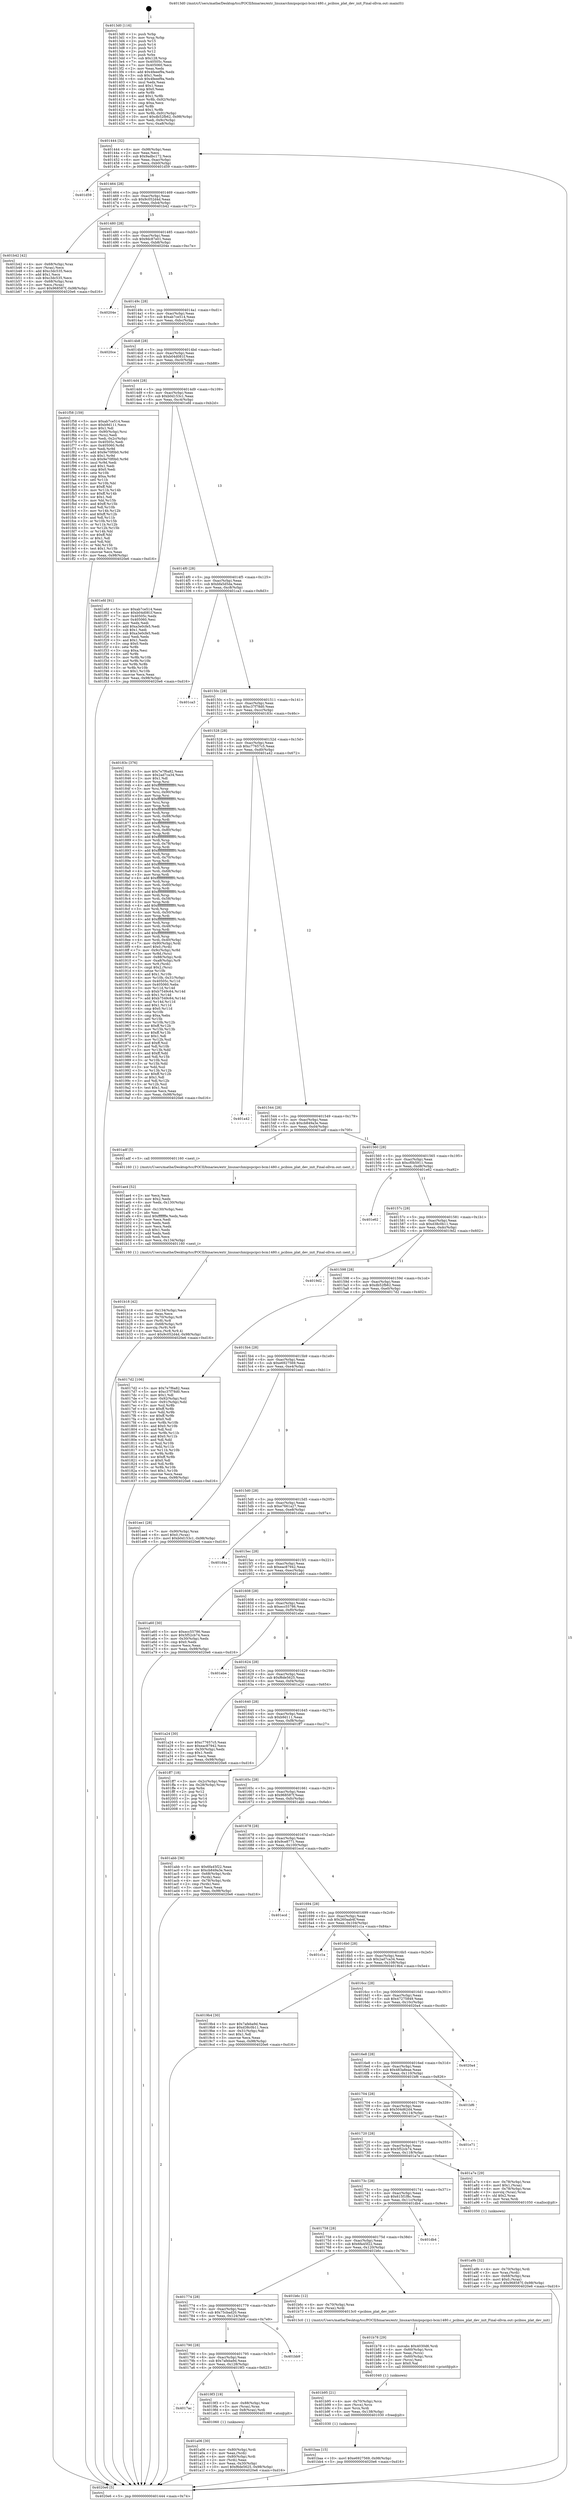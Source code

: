 digraph "0x4013d0" {
  label = "0x4013d0 (/mnt/c/Users/mathe/Desktop/tcc/POCII/binaries/extr_linuxarchmipspcipci-bcm1480.c_pcibios_plat_dev_init_Final-ollvm.out::main(0))"
  labelloc = "t"
  node[shape=record]

  Entry [label="",width=0.3,height=0.3,shape=circle,fillcolor=black,style=filled]
  "0x401444" [label="{
     0x401444 [32]\l
     | [instrs]\l
     &nbsp;&nbsp;0x401444 \<+6\>: mov -0x98(%rbp),%eax\l
     &nbsp;&nbsp;0x40144a \<+2\>: mov %eax,%ecx\l
     &nbsp;&nbsp;0x40144c \<+6\>: sub $0x9adbc172,%ecx\l
     &nbsp;&nbsp;0x401452 \<+6\>: mov %eax,-0xac(%rbp)\l
     &nbsp;&nbsp;0x401458 \<+6\>: mov %ecx,-0xb0(%rbp)\l
     &nbsp;&nbsp;0x40145e \<+6\>: je 0000000000401d59 \<main+0x989\>\l
  }"]
  "0x401d59" [label="{
     0x401d59\l
  }", style=dashed]
  "0x401464" [label="{
     0x401464 [28]\l
     | [instrs]\l
     &nbsp;&nbsp;0x401464 \<+5\>: jmp 0000000000401469 \<main+0x99\>\l
     &nbsp;&nbsp;0x401469 \<+6\>: mov -0xac(%rbp),%eax\l
     &nbsp;&nbsp;0x40146f \<+5\>: sub $0x9c052d4d,%eax\l
     &nbsp;&nbsp;0x401474 \<+6\>: mov %eax,-0xb4(%rbp)\l
     &nbsp;&nbsp;0x40147a \<+6\>: je 0000000000401b42 \<main+0x772\>\l
  }"]
  Exit [label="",width=0.3,height=0.3,shape=circle,fillcolor=black,style=filled,peripheries=2]
  "0x401b42" [label="{
     0x401b42 [42]\l
     | [instrs]\l
     &nbsp;&nbsp;0x401b42 \<+4\>: mov -0x68(%rbp),%rax\l
     &nbsp;&nbsp;0x401b46 \<+2\>: mov (%rax),%ecx\l
     &nbsp;&nbsp;0x401b48 \<+6\>: add $0xc3dc535,%ecx\l
     &nbsp;&nbsp;0x401b4e \<+3\>: add $0x1,%ecx\l
     &nbsp;&nbsp;0x401b51 \<+6\>: sub $0xc3dc535,%ecx\l
     &nbsp;&nbsp;0x401b57 \<+4\>: mov -0x68(%rbp),%rax\l
     &nbsp;&nbsp;0x401b5b \<+2\>: mov %ecx,(%rax)\l
     &nbsp;&nbsp;0x401b5d \<+10\>: movl $0x968587f,-0x98(%rbp)\l
     &nbsp;&nbsp;0x401b67 \<+5\>: jmp 00000000004020e6 \<main+0xd16\>\l
  }"]
  "0x401480" [label="{
     0x401480 [28]\l
     | [instrs]\l
     &nbsp;&nbsp;0x401480 \<+5\>: jmp 0000000000401485 \<main+0xb5\>\l
     &nbsp;&nbsp;0x401485 \<+6\>: mov -0xac(%rbp),%eax\l
     &nbsp;&nbsp;0x40148b \<+5\>: sub $0x9dc87e01,%eax\l
     &nbsp;&nbsp;0x401490 \<+6\>: mov %eax,-0xb8(%rbp)\l
     &nbsp;&nbsp;0x401496 \<+6\>: je 000000000040204e \<main+0xc7e\>\l
  }"]
  "0x401baa" [label="{
     0x401baa [15]\l
     | [instrs]\l
     &nbsp;&nbsp;0x401baa \<+10\>: movl $0xe6927569,-0x98(%rbp)\l
     &nbsp;&nbsp;0x401bb4 \<+5\>: jmp 00000000004020e6 \<main+0xd16\>\l
  }"]
  "0x40204e" [label="{
     0x40204e\l
  }", style=dashed]
  "0x40149c" [label="{
     0x40149c [28]\l
     | [instrs]\l
     &nbsp;&nbsp;0x40149c \<+5\>: jmp 00000000004014a1 \<main+0xd1\>\l
     &nbsp;&nbsp;0x4014a1 \<+6\>: mov -0xac(%rbp),%eax\l
     &nbsp;&nbsp;0x4014a7 \<+5\>: sub $0xab7ce514,%eax\l
     &nbsp;&nbsp;0x4014ac \<+6\>: mov %eax,-0xbc(%rbp)\l
     &nbsp;&nbsp;0x4014b2 \<+6\>: je 00000000004020ce \<main+0xcfe\>\l
  }"]
  "0x401b95" [label="{
     0x401b95 [21]\l
     | [instrs]\l
     &nbsp;&nbsp;0x401b95 \<+4\>: mov -0x70(%rbp),%rcx\l
     &nbsp;&nbsp;0x401b99 \<+3\>: mov (%rcx),%rcx\l
     &nbsp;&nbsp;0x401b9c \<+3\>: mov %rcx,%rdi\l
     &nbsp;&nbsp;0x401b9f \<+6\>: mov %eax,-0x138(%rbp)\l
     &nbsp;&nbsp;0x401ba5 \<+5\>: call 0000000000401030 \<free@plt\>\l
     | [calls]\l
     &nbsp;&nbsp;0x401030 \{1\} (unknown)\l
  }"]
  "0x4020ce" [label="{
     0x4020ce\l
  }", style=dashed]
  "0x4014b8" [label="{
     0x4014b8 [28]\l
     | [instrs]\l
     &nbsp;&nbsp;0x4014b8 \<+5\>: jmp 00000000004014bd \<main+0xed\>\l
     &nbsp;&nbsp;0x4014bd \<+6\>: mov -0xac(%rbp),%eax\l
     &nbsp;&nbsp;0x4014c3 \<+5\>: sub $0xb04d081f,%eax\l
     &nbsp;&nbsp;0x4014c8 \<+6\>: mov %eax,-0xc0(%rbp)\l
     &nbsp;&nbsp;0x4014ce \<+6\>: je 0000000000401f58 \<main+0xb88\>\l
  }"]
  "0x401b78" [label="{
     0x401b78 [29]\l
     | [instrs]\l
     &nbsp;&nbsp;0x401b78 \<+10\>: movabs $0x4030d6,%rdi\l
     &nbsp;&nbsp;0x401b82 \<+4\>: mov -0x60(%rbp),%rcx\l
     &nbsp;&nbsp;0x401b86 \<+2\>: mov %eax,(%rcx)\l
     &nbsp;&nbsp;0x401b88 \<+4\>: mov -0x60(%rbp),%rcx\l
     &nbsp;&nbsp;0x401b8c \<+2\>: mov (%rcx),%esi\l
     &nbsp;&nbsp;0x401b8e \<+2\>: mov $0x0,%al\l
     &nbsp;&nbsp;0x401b90 \<+5\>: call 0000000000401040 \<printf@plt\>\l
     | [calls]\l
     &nbsp;&nbsp;0x401040 \{1\} (unknown)\l
  }"]
  "0x401f58" [label="{
     0x401f58 [159]\l
     | [instrs]\l
     &nbsp;&nbsp;0x401f58 \<+5\>: mov $0xab7ce514,%eax\l
     &nbsp;&nbsp;0x401f5d \<+5\>: mov $0xb9d111,%ecx\l
     &nbsp;&nbsp;0x401f62 \<+2\>: mov $0x1,%dl\l
     &nbsp;&nbsp;0x401f64 \<+7\>: mov -0x90(%rbp),%rsi\l
     &nbsp;&nbsp;0x401f6b \<+2\>: mov (%rsi),%edi\l
     &nbsp;&nbsp;0x401f6d \<+3\>: mov %edi,-0x2c(%rbp)\l
     &nbsp;&nbsp;0x401f70 \<+7\>: mov 0x40505c,%edi\l
     &nbsp;&nbsp;0x401f77 \<+8\>: mov 0x405060,%r8d\l
     &nbsp;&nbsp;0x401f7f \<+3\>: mov %edi,%r9d\l
     &nbsp;&nbsp;0x401f82 \<+7\>: add $0x9e70f0b0,%r9d\l
     &nbsp;&nbsp;0x401f89 \<+4\>: sub $0x1,%r9d\l
     &nbsp;&nbsp;0x401f8d \<+7\>: sub $0x9e70f0b0,%r9d\l
     &nbsp;&nbsp;0x401f94 \<+4\>: imul %r9d,%edi\l
     &nbsp;&nbsp;0x401f98 \<+3\>: and $0x1,%edi\l
     &nbsp;&nbsp;0x401f9b \<+3\>: cmp $0x0,%edi\l
     &nbsp;&nbsp;0x401f9e \<+4\>: sete %r10b\l
     &nbsp;&nbsp;0x401fa2 \<+4\>: cmp $0xa,%r8d\l
     &nbsp;&nbsp;0x401fa6 \<+4\>: setl %r11b\l
     &nbsp;&nbsp;0x401faa \<+3\>: mov %r10b,%bl\l
     &nbsp;&nbsp;0x401fad \<+3\>: xor $0xff,%bl\l
     &nbsp;&nbsp;0x401fb0 \<+3\>: mov %r11b,%r14b\l
     &nbsp;&nbsp;0x401fb3 \<+4\>: xor $0xff,%r14b\l
     &nbsp;&nbsp;0x401fb7 \<+3\>: xor $0x1,%dl\l
     &nbsp;&nbsp;0x401fba \<+3\>: mov %bl,%r15b\l
     &nbsp;&nbsp;0x401fbd \<+4\>: and $0xff,%r15b\l
     &nbsp;&nbsp;0x401fc1 \<+3\>: and %dl,%r10b\l
     &nbsp;&nbsp;0x401fc4 \<+3\>: mov %r14b,%r12b\l
     &nbsp;&nbsp;0x401fc7 \<+4\>: and $0xff,%r12b\l
     &nbsp;&nbsp;0x401fcb \<+3\>: and %dl,%r11b\l
     &nbsp;&nbsp;0x401fce \<+3\>: or %r10b,%r15b\l
     &nbsp;&nbsp;0x401fd1 \<+3\>: or %r11b,%r12b\l
     &nbsp;&nbsp;0x401fd4 \<+3\>: xor %r12b,%r15b\l
     &nbsp;&nbsp;0x401fd7 \<+3\>: or %r14b,%bl\l
     &nbsp;&nbsp;0x401fda \<+3\>: xor $0xff,%bl\l
     &nbsp;&nbsp;0x401fdd \<+3\>: or $0x1,%dl\l
     &nbsp;&nbsp;0x401fe0 \<+2\>: and %dl,%bl\l
     &nbsp;&nbsp;0x401fe2 \<+3\>: or %bl,%r15b\l
     &nbsp;&nbsp;0x401fe5 \<+4\>: test $0x1,%r15b\l
     &nbsp;&nbsp;0x401fe9 \<+3\>: cmovne %ecx,%eax\l
     &nbsp;&nbsp;0x401fec \<+6\>: mov %eax,-0x98(%rbp)\l
     &nbsp;&nbsp;0x401ff2 \<+5\>: jmp 00000000004020e6 \<main+0xd16\>\l
  }"]
  "0x4014d4" [label="{
     0x4014d4 [28]\l
     | [instrs]\l
     &nbsp;&nbsp;0x4014d4 \<+5\>: jmp 00000000004014d9 \<main+0x109\>\l
     &nbsp;&nbsp;0x4014d9 \<+6\>: mov -0xac(%rbp),%eax\l
     &nbsp;&nbsp;0x4014df \<+5\>: sub $0xb0d153c1,%eax\l
     &nbsp;&nbsp;0x4014e4 \<+6\>: mov %eax,-0xc4(%rbp)\l
     &nbsp;&nbsp;0x4014ea \<+6\>: je 0000000000401efd \<main+0xb2d\>\l
  }"]
  "0x401b18" [label="{
     0x401b18 [42]\l
     | [instrs]\l
     &nbsp;&nbsp;0x401b18 \<+6\>: mov -0x134(%rbp),%ecx\l
     &nbsp;&nbsp;0x401b1e \<+3\>: imul %eax,%ecx\l
     &nbsp;&nbsp;0x401b21 \<+4\>: mov -0x70(%rbp),%r8\l
     &nbsp;&nbsp;0x401b25 \<+3\>: mov (%r8),%r8\l
     &nbsp;&nbsp;0x401b28 \<+4\>: mov -0x68(%rbp),%r9\l
     &nbsp;&nbsp;0x401b2c \<+3\>: movslq (%r9),%r9\l
     &nbsp;&nbsp;0x401b2f \<+4\>: mov %ecx,(%r8,%r9,4)\l
     &nbsp;&nbsp;0x401b33 \<+10\>: movl $0x9c052d4d,-0x98(%rbp)\l
     &nbsp;&nbsp;0x401b3d \<+5\>: jmp 00000000004020e6 \<main+0xd16\>\l
  }"]
  "0x401efd" [label="{
     0x401efd [91]\l
     | [instrs]\l
     &nbsp;&nbsp;0x401efd \<+5\>: mov $0xab7ce514,%eax\l
     &nbsp;&nbsp;0x401f02 \<+5\>: mov $0xb04d081f,%ecx\l
     &nbsp;&nbsp;0x401f07 \<+7\>: mov 0x40505c,%edx\l
     &nbsp;&nbsp;0x401f0e \<+7\>: mov 0x405060,%esi\l
     &nbsp;&nbsp;0x401f15 \<+2\>: mov %edx,%edi\l
     &nbsp;&nbsp;0x401f17 \<+6\>: add $0xa3e0cfe5,%edi\l
     &nbsp;&nbsp;0x401f1d \<+3\>: sub $0x1,%edi\l
     &nbsp;&nbsp;0x401f20 \<+6\>: sub $0xa3e0cfe5,%edi\l
     &nbsp;&nbsp;0x401f26 \<+3\>: imul %edi,%edx\l
     &nbsp;&nbsp;0x401f29 \<+3\>: and $0x1,%edx\l
     &nbsp;&nbsp;0x401f2c \<+3\>: cmp $0x0,%edx\l
     &nbsp;&nbsp;0x401f2f \<+4\>: sete %r8b\l
     &nbsp;&nbsp;0x401f33 \<+3\>: cmp $0xa,%esi\l
     &nbsp;&nbsp;0x401f36 \<+4\>: setl %r9b\l
     &nbsp;&nbsp;0x401f3a \<+3\>: mov %r8b,%r10b\l
     &nbsp;&nbsp;0x401f3d \<+3\>: and %r9b,%r10b\l
     &nbsp;&nbsp;0x401f40 \<+3\>: xor %r9b,%r8b\l
     &nbsp;&nbsp;0x401f43 \<+3\>: or %r8b,%r10b\l
     &nbsp;&nbsp;0x401f46 \<+4\>: test $0x1,%r10b\l
     &nbsp;&nbsp;0x401f4a \<+3\>: cmovne %ecx,%eax\l
     &nbsp;&nbsp;0x401f4d \<+6\>: mov %eax,-0x98(%rbp)\l
     &nbsp;&nbsp;0x401f53 \<+5\>: jmp 00000000004020e6 \<main+0xd16\>\l
  }"]
  "0x4014f0" [label="{
     0x4014f0 [28]\l
     | [instrs]\l
     &nbsp;&nbsp;0x4014f0 \<+5\>: jmp 00000000004014f5 \<main+0x125\>\l
     &nbsp;&nbsp;0x4014f5 \<+6\>: mov -0xac(%rbp),%eax\l
     &nbsp;&nbsp;0x4014fb \<+5\>: sub $0xbfa5d5da,%eax\l
     &nbsp;&nbsp;0x401500 \<+6\>: mov %eax,-0xc8(%rbp)\l
     &nbsp;&nbsp;0x401506 \<+6\>: je 0000000000401ca3 \<main+0x8d3\>\l
  }"]
  "0x401ae4" [label="{
     0x401ae4 [52]\l
     | [instrs]\l
     &nbsp;&nbsp;0x401ae4 \<+2\>: xor %ecx,%ecx\l
     &nbsp;&nbsp;0x401ae6 \<+5\>: mov $0x2,%edx\l
     &nbsp;&nbsp;0x401aeb \<+6\>: mov %edx,-0x130(%rbp)\l
     &nbsp;&nbsp;0x401af1 \<+1\>: cltd\l
     &nbsp;&nbsp;0x401af2 \<+6\>: mov -0x130(%rbp),%esi\l
     &nbsp;&nbsp;0x401af8 \<+2\>: idiv %esi\l
     &nbsp;&nbsp;0x401afa \<+6\>: imul $0xfffffffe,%edx,%edx\l
     &nbsp;&nbsp;0x401b00 \<+2\>: mov %ecx,%edi\l
     &nbsp;&nbsp;0x401b02 \<+2\>: sub %edx,%edi\l
     &nbsp;&nbsp;0x401b04 \<+2\>: mov %ecx,%edx\l
     &nbsp;&nbsp;0x401b06 \<+3\>: sub $0x1,%edx\l
     &nbsp;&nbsp;0x401b09 \<+2\>: add %edx,%edi\l
     &nbsp;&nbsp;0x401b0b \<+2\>: sub %edi,%ecx\l
     &nbsp;&nbsp;0x401b0d \<+6\>: mov %ecx,-0x134(%rbp)\l
     &nbsp;&nbsp;0x401b13 \<+5\>: call 0000000000401160 \<next_i\>\l
     | [calls]\l
     &nbsp;&nbsp;0x401160 \{1\} (/mnt/c/Users/mathe/Desktop/tcc/POCII/binaries/extr_linuxarchmipspcipci-bcm1480.c_pcibios_plat_dev_init_Final-ollvm.out::next_i)\l
  }"]
  "0x401ca3" [label="{
     0x401ca3\l
  }", style=dashed]
  "0x40150c" [label="{
     0x40150c [28]\l
     | [instrs]\l
     &nbsp;&nbsp;0x40150c \<+5\>: jmp 0000000000401511 \<main+0x141\>\l
     &nbsp;&nbsp;0x401511 \<+6\>: mov -0xac(%rbp),%eax\l
     &nbsp;&nbsp;0x401517 \<+5\>: sub $0xc37f78d0,%eax\l
     &nbsp;&nbsp;0x40151c \<+6\>: mov %eax,-0xcc(%rbp)\l
     &nbsp;&nbsp;0x401522 \<+6\>: je 000000000040183c \<main+0x46c\>\l
  }"]
  "0x401a9b" [label="{
     0x401a9b [32]\l
     | [instrs]\l
     &nbsp;&nbsp;0x401a9b \<+4\>: mov -0x70(%rbp),%rdi\l
     &nbsp;&nbsp;0x401a9f \<+3\>: mov %rax,(%rdi)\l
     &nbsp;&nbsp;0x401aa2 \<+4\>: mov -0x68(%rbp),%rax\l
     &nbsp;&nbsp;0x401aa6 \<+6\>: movl $0x0,(%rax)\l
     &nbsp;&nbsp;0x401aac \<+10\>: movl $0x968587f,-0x98(%rbp)\l
     &nbsp;&nbsp;0x401ab6 \<+5\>: jmp 00000000004020e6 \<main+0xd16\>\l
  }"]
  "0x40183c" [label="{
     0x40183c [376]\l
     | [instrs]\l
     &nbsp;&nbsp;0x40183c \<+5\>: mov $0x7e7f6a82,%eax\l
     &nbsp;&nbsp;0x401841 \<+5\>: mov $0x2ad7ca34,%ecx\l
     &nbsp;&nbsp;0x401846 \<+2\>: mov $0x1,%dl\l
     &nbsp;&nbsp;0x401848 \<+3\>: mov %rsp,%rsi\l
     &nbsp;&nbsp;0x40184b \<+4\>: add $0xfffffffffffffff0,%rsi\l
     &nbsp;&nbsp;0x40184f \<+3\>: mov %rsi,%rsp\l
     &nbsp;&nbsp;0x401852 \<+7\>: mov %rsi,-0x90(%rbp)\l
     &nbsp;&nbsp;0x401859 \<+3\>: mov %rsp,%rsi\l
     &nbsp;&nbsp;0x40185c \<+4\>: add $0xfffffffffffffff0,%rsi\l
     &nbsp;&nbsp;0x401860 \<+3\>: mov %rsi,%rsp\l
     &nbsp;&nbsp;0x401863 \<+3\>: mov %rsp,%rdi\l
     &nbsp;&nbsp;0x401866 \<+4\>: add $0xfffffffffffffff0,%rdi\l
     &nbsp;&nbsp;0x40186a \<+3\>: mov %rdi,%rsp\l
     &nbsp;&nbsp;0x40186d \<+7\>: mov %rdi,-0x88(%rbp)\l
     &nbsp;&nbsp;0x401874 \<+3\>: mov %rsp,%rdi\l
     &nbsp;&nbsp;0x401877 \<+4\>: add $0xfffffffffffffff0,%rdi\l
     &nbsp;&nbsp;0x40187b \<+3\>: mov %rdi,%rsp\l
     &nbsp;&nbsp;0x40187e \<+4\>: mov %rdi,-0x80(%rbp)\l
     &nbsp;&nbsp;0x401882 \<+3\>: mov %rsp,%rdi\l
     &nbsp;&nbsp;0x401885 \<+4\>: add $0xfffffffffffffff0,%rdi\l
     &nbsp;&nbsp;0x401889 \<+3\>: mov %rdi,%rsp\l
     &nbsp;&nbsp;0x40188c \<+4\>: mov %rdi,-0x78(%rbp)\l
     &nbsp;&nbsp;0x401890 \<+3\>: mov %rsp,%rdi\l
     &nbsp;&nbsp;0x401893 \<+4\>: add $0xfffffffffffffff0,%rdi\l
     &nbsp;&nbsp;0x401897 \<+3\>: mov %rdi,%rsp\l
     &nbsp;&nbsp;0x40189a \<+4\>: mov %rdi,-0x70(%rbp)\l
     &nbsp;&nbsp;0x40189e \<+3\>: mov %rsp,%rdi\l
     &nbsp;&nbsp;0x4018a1 \<+4\>: add $0xfffffffffffffff0,%rdi\l
     &nbsp;&nbsp;0x4018a5 \<+3\>: mov %rdi,%rsp\l
     &nbsp;&nbsp;0x4018a8 \<+4\>: mov %rdi,-0x68(%rbp)\l
     &nbsp;&nbsp;0x4018ac \<+3\>: mov %rsp,%rdi\l
     &nbsp;&nbsp;0x4018af \<+4\>: add $0xfffffffffffffff0,%rdi\l
     &nbsp;&nbsp;0x4018b3 \<+3\>: mov %rdi,%rsp\l
     &nbsp;&nbsp;0x4018b6 \<+4\>: mov %rdi,-0x60(%rbp)\l
     &nbsp;&nbsp;0x4018ba \<+3\>: mov %rsp,%rdi\l
     &nbsp;&nbsp;0x4018bd \<+4\>: add $0xfffffffffffffff0,%rdi\l
     &nbsp;&nbsp;0x4018c1 \<+3\>: mov %rdi,%rsp\l
     &nbsp;&nbsp;0x4018c4 \<+4\>: mov %rdi,-0x58(%rbp)\l
     &nbsp;&nbsp;0x4018c8 \<+3\>: mov %rsp,%rdi\l
     &nbsp;&nbsp;0x4018cb \<+4\>: add $0xfffffffffffffff0,%rdi\l
     &nbsp;&nbsp;0x4018cf \<+3\>: mov %rdi,%rsp\l
     &nbsp;&nbsp;0x4018d2 \<+4\>: mov %rdi,-0x50(%rbp)\l
     &nbsp;&nbsp;0x4018d6 \<+3\>: mov %rsp,%rdi\l
     &nbsp;&nbsp;0x4018d9 \<+4\>: add $0xfffffffffffffff0,%rdi\l
     &nbsp;&nbsp;0x4018dd \<+3\>: mov %rdi,%rsp\l
     &nbsp;&nbsp;0x4018e0 \<+4\>: mov %rdi,-0x48(%rbp)\l
     &nbsp;&nbsp;0x4018e4 \<+3\>: mov %rsp,%rdi\l
     &nbsp;&nbsp;0x4018e7 \<+4\>: add $0xfffffffffffffff0,%rdi\l
     &nbsp;&nbsp;0x4018eb \<+3\>: mov %rdi,%rsp\l
     &nbsp;&nbsp;0x4018ee \<+4\>: mov %rdi,-0x40(%rbp)\l
     &nbsp;&nbsp;0x4018f2 \<+7\>: mov -0x90(%rbp),%rdi\l
     &nbsp;&nbsp;0x4018f9 \<+6\>: movl $0x0,(%rdi)\l
     &nbsp;&nbsp;0x4018ff \<+7\>: mov -0x9c(%rbp),%r8d\l
     &nbsp;&nbsp;0x401906 \<+3\>: mov %r8d,(%rsi)\l
     &nbsp;&nbsp;0x401909 \<+7\>: mov -0x88(%rbp),%rdi\l
     &nbsp;&nbsp;0x401910 \<+7\>: mov -0xa8(%rbp),%r9\l
     &nbsp;&nbsp;0x401917 \<+3\>: mov %r9,(%rdi)\l
     &nbsp;&nbsp;0x40191a \<+3\>: cmpl $0x2,(%rsi)\l
     &nbsp;&nbsp;0x40191d \<+4\>: setne %r10b\l
     &nbsp;&nbsp;0x401921 \<+4\>: and $0x1,%r10b\l
     &nbsp;&nbsp;0x401925 \<+4\>: mov %r10b,-0x31(%rbp)\l
     &nbsp;&nbsp;0x401929 \<+8\>: mov 0x40505c,%r11d\l
     &nbsp;&nbsp;0x401931 \<+7\>: mov 0x405060,%ebx\l
     &nbsp;&nbsp;0x401938 \<+3\>: mov %r11d,%r14d\l
     &nbsp;&nbsp;0x40193b \<+7\>: sub $0xb7549c64,%r14d\l
     &nbsp;&nbsp;0x401942 \<+4\>: sub $0x1,%r14d\l
     &nbsp;&nbsp;0x401946 \<+7\>: add $0xb7549c64,%r14d\l
     &nbsp;&nbsp;0x40194d \<+4\>: imul %r14d,%r11d\l
     &nbsp;&nbsp;0x401951 \<+4\>: and $0x1,%r11d\l
     &nbsp;&nbsp;0x401955 \<+4\>: cmp $0x0,%r11d\l
     &nbsp;&nbsp;0x401959 \<+4\>: sete %r10b\l
     &nbsp;&nbsp;0x40195d \<+3\>: cmp $0xa,%ebx\l
     &nbsp;&nbsp;0x401960 \<+4\>: setl %r15b\l
     &nbsp;&nbsp;0x401964 \<+3\>: mov %r10b,%r12b\l
     &nbsp;&nbsp;0x401967 \<+4\>: xor $0xff,%r12b\l
     &nbsp;&nbsp;0x40196b \<+3\>: mov %r15b,%r13b\l
     &nbsp;&nbsp;0x40196e \<+4\>: xor $0xff,%r13b\l
     &nbsp;&nbsp;0x401972 \<+3\>: xor $0x1,%dl\l
     &nbsp;&nbsp;0x401975 \<+3\>: mov %r12b,%sil\l
     &nbsp;&nbsp;0x401978 \<+4\>: and $0xff,%sil\l
     &nbsp;&nbsp;0x40197c \<+3\>: and %dl,%r10b\l
     &nbsp;&nbsp;0x40197f \<+3\>: mov %r13b,%dil\l
     &nbsp;&nbsp;0x401982 \<+4\>: and $0xff,%dil\l
     &nbsp;&nbsp;0x401986 \<+3\>: and %dl,%r15b\l
     &nbsp;&nbsp;0x401989 \<+3\>: or %r10b,%sil\l
     &nbsp;&nbsp;0x40198c \<+3\>: or %r15b,%dil\l
     &nbsp;&nbsp;0x40198f \<+3\>: xor %dil,%sil\l
     &nbsp;&nbsp;0x401992 \<+3\>: or %r13b,%r12b\l
     &nbsp;&nbsp;0x401995 \<+4\>: xor $0xff,%r12b\l
     &nbsp;&nbsp;0x401999 \<+3\>: or $0x1,%dl\l
     &nbsp;&nbsp;0x40199c \<+3\>: and %dl,%r12b\l
     &nbsp;&nbsp;0x40199f \<+3\>: or %r12b,%sil\l
     &nbsp;&nbsp;0x4019a2 \<+4\>: test $0x1,%sil\l
     &nbsp;&nbsp;0x4019a6 \<+3\>: cmovne %ecx,%eax\l
     &nbsp;&nbsp;0x4019a9 \<+6\>: mov %eax,-0x98(%rbp)\l
     &nbsp;&nbsp;0x4019af \<+5\>: jmp 00000000004020e6 \<main+0xd16\>\l
  }"]
  "0x401528" [label="{
     0x401528 [28]\l
     | [instrs]\l
     &nbsp;&nbsp;0x401528 \<+5\>: jmp 000000000040152d \<main+0x15d\>\l
     &nbsp;&nbsp;0x40152d \<+6\>: mov -0xac(%rbp),%eax\l
     &nbsp;&nbsp;0x401533 \<+5\>: sub $0xc77657c5,%eax\l
     &nbsp;&nbsp;0x401538 \<+6\>: mov %eax,-0xd0(%rbp)\l
     &nbsp;&nbsp;0x40153e \<+6\>: je 0000000000401a42 \<main+0x672\>\l
  }"]
  "0x401a06" [label="{
     0x401a06 [30]\l
     | [instrs]\l
     &nbsp;&nbsp;0x401a06 \<+4\>: mov -0x80(%rbp),%rdi\l
     &nbsp;&nbsp;0x401a0a \<+2\>: mov %eax,(%rdi)\l
     &nbsp;&nbsp;0x401a0c \<+4\>: mov -0x80(%rbp),%rdi\l
     &nbsp;&nbsp;0x401a10 \<+2\>: mov (%rdi),%eax\l
     &nbsp;&nbsp;0x401a12 \<+3\>: mov %eax,-0x30(%rbp)\l
     &nbsp;&nbsp;0x401a15 \<+10\>: movl $0xf6de5625,-0x98(%rbp)\l
     &nbsp;&nbsp;0x401a1f \<+5\>: jmp 00000000004020e6 \<main+0xd16\>\l
  }"]
  "0x401a42" [label="{
     0x401a42\l
  }", style=dashed]
  "0x401544" [label="{
     0x401544 [28]\l
     | [instrs]\l
     &nbsp;&nbsp;0x401544 \<+5\>: jmp 0000000000401549 \<main+0x179\>\l
     &nbsp;&nbsp;0x401549 \<+6\>: mov -0xac(%rbp),%eax\l
     &nbsp;&nbsp;0x40154f \<+5\>: sub $0xcb849a3e,%eax\l
     &nbsp;&nbsp;0x401554 \<+6\>: mov %eax,-0xd4(%rbp)\l
     &nbsp;&nbsp;0x40155a \<+6\>: je 0000000000401adf \<main+0x70f\>\l
  }"]
  "0x4017ac" [label="{
     0x4017ac\l
  }", style=dashed]
  "0x401adf" [label="{
     0x401adf [5]\l
     | [instrs]\l
     &nbsp;&nbsp;0x401adf \<+5\>: call 0000000000401160 \<next_i\>\l
     | [calls]\l
     &nbsp;&nbsp;0x401160 \{1\} (/mnt/c/Users/mathe/Desktop/tcc/POCII/binaries/extr_linuxarchmipspcipci-bcm1480.c_pcibios_plat_dev_init_Final-ollvm.out::next_i)\l
  }"]
  "0x401560" [label="{
     0x401560 [28]\l
     | [instrs]\l
     &nbsp;&nbsp;0x401560 \<+5\>: jmp 0000000000401565 \<main+0x195\>\l
     &nbsp;&nbsp;0x401565 \<+6\>: mov -0xac(%rbp),%eax\l
     &nbsp;&nbsp;0x40156b \<+5\>: sub $0xcf0b5911,%eax\l
     &nbsp;&nbsp;0x401570 \<+6\>: mov %eax,-0xd8(%rbp)\l
     &nbsp;&nbsp;0x401576 \<+6\>: je 0000000000401e62 \<main+0xa92\>\l
  }"]
  "0x4019f3" [label="{
     0x4019f3 [19]\l
     | [instrs]\l
     &nbsp;&nbsp;0x4019f3 \<+7\>: mov -0x88(%rbp),%rax\l
     &nbsp;&nbsp;0x4019fa \<+3\>: mov (%rax),%rax\l
     &nbsp;&nbsp;0x4019fd \<+4\>: mov 0x8(%rax),%rdi\l
     &nbsp;&nbsp;0x401a01 \<+5\>: call 0000000000401060 \<atoi@plt\>\l
     | [calls]\l
     &nbsp;&nbsp;0x401060 \{1\} (unknown)\l
  }"]
  "0x401e62" [label="{
     0x401e62\l
  }", style=dashed]
  "0x40157c" [label="{
     0x40157c [28]\l
     | [instrs]\l
     &nbsp;&nbsp;0x40157c \<+5\>: jmp 0000000000401581 \<main+0x1b1\>\l
     &nbsp;&nbsp;0x401581 \<+6\>: mov -0xac(%rbp),%eax\l
     &nbsp;&nbsp;0x401587 \<+5\>: sub $0xd38c0b11,%eax\l
     &nbsp;&nbsp;0x40158c \<+6\>: mov %eax,-0xdc(%rbp)\l
     &nbsp;&nbsp;0x401592 \<+6\>: je 00000000004019d2 \<main+0x602\>\l
  }"]
  "0x401790" [label="{
     0x401790 [28]\l
     | [instrs]\l
     &nbsp;&nbsp;0x401790 \<+5\>: jmp 0000000000401795 \<main+0x3c5\>\l
     &nbsp;&nbsp;0x401795 \<+6\>: mov -0xac(%rbp),%eax\l
     &nbsp;&nbsp;0x40179b \<+5\>: sub $0x7afeba9d,%eax\l
     &nbsp;&nbsp;0x4017a0 \<+6\>: mov %eax,-0x128(%rbp)\l
     &nbsp;&nbsp;0x4017a6 \<+6\>: je 00000000004019f3 \<main+0x623\>\l
  }"]
  "0x4019d2" [label="{
     0x4019d2\l
  }", style=dashed]
  "0x401598" [label="{
     0x401598 [28]\l
     | [instrs]\l
     &nbsp;&nbsp;0x401598 \<+5\>: jmp 000000000040159d \<main+0x1cd\>\l
     &nbsp;&nbsp;0x40159d \<+6\>: mov -0xac(%rbp),%eax\l
     &nbsp;&nbsp;0x4015a3 \<+5\>: sub $0xdb52fb62,%eax\l
     &nbsp;&nbsp;0x4015a8 \<+6\>: mov %eax,-0xe0(%rbp)\l
     &nbsp;&nbsp;0x4015ae \<+6\>: je 00000000004017d2 \<main+0x402\>\l
  }"]
  "0x401bb9" [label="{
     0x401bb9\l
  }", style=dashed]
  "0x4017d2" [label="{
     0x4017d2 [106]\l
     | [instrs]\l
     &nbsp;&nbsp;0x4017d2 \<+5\>: mov $0x7e7f6a82,%eax\l
     &nbsp;&nbsp;0x4017d7 \<+5\>: mov $0xc37f78d0,%ecx\l
     &nbsp;&nbsp;0x4017dc \<+2\>: mov $0x1,%dl\l
     &nbsp;&nbsp;0x4017de \<+7\>: mov -0x92(%rbp),%sil\l
     &nbsp;&nbsp;0x4017e5 \<+7\>: mov -0x91(%rbp),%dil\l
     &nbsp;&nbsp;0x4017ec \<+3\>: mov %sil,%r8b\l
     &nbsp;&nbsp;0x4017ef \<+4\>: xor $0xff,%r8b\l
     &nbsp;&nbsp;0x4017f3 \<+3\>: mov %dil,%r9b\l
     &nbsp;&nbsp;0x4017f6 \<+4\>: xor $0xff,%r9b\l
     &nbsp;&nbsp;0x4017fa \<+3\>: xor $0x0,%dl\l
     &nbsp;&nbsp;0x4017fd \<+3\>: mov %r8b,%r10b\l
     &nbsp;&nbsp;0x401800 \<+4\>: and $0x0,%r10b\l
     &nbsp;&nbsp;0x401804 \<+3\>: and %dl,%sil\l
     &nbsp;&nbsp;0x401807 \<+3\>: mov %r9b,%r11b\l
     &nbsp;&nbsp;0x40180a \<+4\>: and $0x0,%r11b\l
     &nbsp;&nbsp;0x40180e \<+3\>: and %dl,%dil\l
     &nbsp;&nbsp;0x401811 \<+3\>: or %sil,%r10b\l
     &nbsp;&nbsp;0x401814 \<+3\>: or %dil,%r11b\l
     &nbsp;&nbsp;0x401817 \<+3\>: xor %r11b,%r10b\l
     &nbsp;&nbsp;0x40181a \<+3\>: or %r9b,%r8b\l
     &nbsp;&nbsp;0x40181d \<+4\>: xor $0xff,%r8b\l
     &nbsp;&nbsp;0x401821 \<+3\>: or $0x0,%dl\l
     &nbsp;&nbsp;0x401824 \<+3\>: and %dl,%r8b\l
     &nbsp;&nbsp;0x401827 \<+3\>: or %r8b,%r10b\l
     &nbsp;&nbsp;0x40182a \<+4\>: test $0x1,%r10b\l
     &nbsp;&nbsp;0x40182e \<+3\>: cmovne %ecx,%eax\l
     &nbsp;&nbsp;0x401831 \<+6\>: mov %eax,-0x98(%rbp)\l
     &nbsp;&nbsp;0x401837 \<+5\>: jmp 00000000004020e6 \<main+0xd16\>\l
  }"]
  "0x4015b4" [label="{
     0x4015b4 [28]\l
     | [instrs]\l
     &nbsp;&nbsp;0x4015b4 \<+5\>: jmp 00000000004015b9 \<main+0x1e9\>\l
     &nbsp;&nbsp;0x4015b9 \<+6\>: mov -0xac(%rbp),%eax\l
     &nbsp;&nbsp;0x4015bf \<+5\>: sub $0xe6927569,%eax\l
     &nbsp;&nbsp;0x4015c4 \<+6\>: mov %eax,-0xe4(%rbp)\l
     &nbsp;&nbsp;0x4015ca \<+6\>: je 0000000000401ee1 \<main+0xb11\>\l
  }"]
  "0x4020e6" [label="{
     0x4020e6 [5]\l
     | [instrs]\l
     &nbsp;&nbsp;0x4020e6 \<+5\>: jmp 0000000000401444 \<main+0x74\>\l
  }"]
  "0x4013d0" [label="{
     0x4013d0 [116]\l
     | [instrs]\l
     &nbsp;&nbsp;0x4013d0 \<+1\>: push %rbp\l
     &nbsp;&nbsp;0x4013d1 \<+3\>: mov %rsp,%rbp\l
     &nbsp;&nbsp;0x4013d4 \<+2\>: push %r15\l
     &nbsp;&nbsp;0x4013d6 \<+2\>: push %r14\l
     &nbsp;&nbsp;0x4013d8 \<+2\>: push %r13\l
     &nbsp;&nbsp;0x4013da \<+2\>: push %r12\l
     &nbsp;&nbsp;0x4013dc \<+1\>: push %rbx\l
     &nbsp;&nbsp;0x4013dd \<+7\>: sub $0x128,%rsp\l
     &nbsp;&nbsp;0x4013e4 \<+7\>: mov 0x40505c,%eax\l
     &nbsp;&nbsp;0x4013eb \<+7\>: mov 0x405060,%ecx\l
     &nbsp;&nbsp;0x4013f2 \<+2\>: mov %eax,%edx\l
     &nbsp;&nbsp;0x4013f4 \<+6\>: add $0x4feeef9a,%edx\l
     &nbsp;&nbsp;0x4013fa \<+3\>: sub $0x1,%edx\l
     &nbsp;&nbsp;0x4013fd \<+6\>: sub $0x4feeef9a,%edx\l
     &nbsp;&nbsp;0x401403 \<+3\>: imul %edx,%eax\l
     &nbsp;&nbsp;0x401406 \<+3\>: and $0x1,%eax\l
     &nbsp;&nbsp;0x401409 \<+3\>: cmp $0x0,%eax\l
     &nbsp;&nbsp;0x40140c \<+4\>: sete %r8b\l
     &nbsp;&nbsp;0x401410 \<+4\>: and $0x1,%r8b\l
     &nbsp;&nbsp;0x401414 \<+7\>: mov %r8b,-0x92(%rbp)\l
     &nbsp;&nbsp;0x40141b \<+3\>: cmp $0xa,%ecx\l
     &nbsp;&nbsp;0x40141e \<+4\>: setl %r8b\l
     &nbsp;&nbsp;0x401422 \<+4\>: and $0x1,%r8b\l
     &nbsp;&nbsp;0x401426 \<+7\>: mov %r8b,-0x91(%rbp)\l
     &nbsp;&nbsp;0x40142d \<+10\>: movl $0xdb52fb62,-0x98(%rbp)\l
     &nbsp;&nbsp;0x401437 \<+6\>: mov %edi,-0x9c(%rbp)\l
     &nbsp;&nbsp;0x40143d \<+7\>: mov %rsi,-0xa8(%rbp)\l
  }"]
  "0x401774" [label="{
     0x401774 [28]\l
     | [instrs]\l
     &nbsp;&nbsp;0x401774 \<+5\>: jmp 0000000000401779 \<main+0x3a9\>\l
     &nbsp;&nbsp;0x401779 \<+6\>: mov -0xac(%rbp),%eax\l
     &nbsp;&nbsp;0x40177f \<+5\>: sub $0x75cbad20,%eax\l
     &nbsp;&nbsp;0x401784 \<+6\>: mov %eax,-0x124(%rbp)\l
     &nbsp;&nbsp;0x40178a \<+6\>: je 0000000000401bb9 \<main+0x7e9\>\l
  }"]
  "0x401b6c" [label="{
     0x401b6c [12]\l
     | [instrs]\l
     &nbsp;&nbsp;0x401b6c \<+4\>: mov -0x70(%rbp),%rax\l
     &nbsp;&nbsp;0x401b70 \<+3\>: mov (%rax),%rdi\l
     &nbsp;&nbsp;0x401b73 \<+5\>: call 00000000004013c0 \<pcibios_plat_dev_init\>\l
     | [calls]\l
     &nbsp;&nbsp;0x4013c0 \{1\} (/mnt/c/Users/mathe/Desktop/tcc/POCII/binaries/extr_linuxarchmipspcipci-bcm1480.c_pcibios_plat_dev_init_Final-ollvm.out::pcibios_plat_dev_init)\l
  }"]
  "0x401ee1" [label="{
     0x401ee1 [28]\l
     | [instrs]\l
     &nbsp;&nbsp;0x401ee1 \<+7\>: mov -0x90(%rbp),%rax\l
     &nbsp;&nbsp;0x401ee8 \<+6\>: movl $0x0,(%rax)\l
     &nbsp;&nbsp;0x401eee \<+10\>: movl $0xb0d153c1,-0x98(%rbp)\l
     &nbsp;&nbsp;0x401ef8 \<+5\>: jmp 00000000004020e6 \<main+0xd16\>\l
  }"]
  "0x4015d0" [label="{
     0x4015d0 [28]\l
     | [instrs]\l
     &nbsp;&nbsp;0x4015d0 \<+5\>: jmp 00000000004015d5 \<main+0x205\>\l
     &nbsp;&nbsp;0x4015d5 \<+6\>: mov -0xac(%rbp),%eax\l
     &nbsp;&nbsp;0x4015db \<+5\>: sub $0xe7661a27,%eax\l
     &nbsp;&nbsp;0x4015e0 \<+6\>: mov %eax,-0xe8(%rbp)\l
     &nbsp;&nbsp;0x4015e6 \<+6\>: je 0000000000401d4a \<main+0x97a\>\l
  }"]
  "0x401758" [label="{
     0x401758 [28]\l
     | [instrs]\l
     &nbsp;&nbsp;0x401758 \<+5\>: jmp 000000000040175d \<main+0x38d\>\l
     &nbsp;&nbsp;0x40175d \<+6\>: mov -0xac(%rbp),%eax\l
     &nbsp;&nbsp;0x401763 \<+5\>: sub $0x6fa45f22,%eax\l
     &nbsp;&nbsp;0x401768 \<+6\>: mov %eax,-0x120(%rbp)\l
     &nbsp;&nbsp;0x40176e \<+6\>: je 0000000000401b6c \<main+0x79c\>\l
  }"]
  "0x401d4a" [label="{
     0x401d4a\l
  }", style=dashed]
  "0x4015ec" [label="{
     0x4015ec [28]\l
     | [instrs]\l
     &nbsp;&nbsp;0x4015ec \<+5\>: jmp 00000000004015f1 \<main+0x221\>\l
     &nbsp;&nbsp;0x4015f1 \<+6\>: mov -0xac(%rbp),%eax\l
     &nbsp;&nbsp;0x4015f7 \<+5\>: sub $0xeac87942,%eax\l
     &nbsp;&nbsp;0x4015fc \<+6\>: mov %eax,-0xec(%rbp)\l
     &nbsp;&nbsp;0x401602 \<+6\>: je 0000000000401a60 \<main+0x690\>\l
  }"]
  "0x401db4" [label="{
     0x401db4\l
  }", style=dashed]
  "0x401a60" [label="{
     0x401a60 [30]\l
     | [instrs]\l
     &nbsp;&nbsp;0x401a60 \<+5\>: mov $0xecc55786,%eax\l
     &nbsp;&nbsp;0x401a65 \<+5\>: mov $0x5f52cb74,%ecx\l
     &nbsp;&nbsp;0x401a6a \<+3\>: mov -0x30(%rbp),%edx\l
     &nbsp;&nbsp;0x401a6d \<+3\>: cmp $0x0,%edx\l
     &nbsp;&nbsp;0x401a70 \<+3\>: cmove %ecx,%eax\l
     &nbsp;&nbsp;0x401a73 \<+6\>: mov %eax,-0x98(%rbp)\l
     &nbsp;&nbsp;0x401a79 \<+5\>: jmp 00000000004020e6 \<main+0xd16\>\l
  }"]
  "0x401608" [label="{
     0x401608 [28]\l
     | [instrs]\l
     &nbsp;&nbsp;0x401608 \<+5\>: jmp 000000000040160d \<main+0x23d\>\l
     &nbsp;&nbsp;0x40160d \<+6\>: mov -0xac(%rbp),%eax\l
     &nbsp;&nbsp;0x401613 \<+5\>: sub $0xecc55786,%eax\l
     &nbsp;&nbsp;0x401618 \<+6\>: mov %eax,-0xf0(%rbp)\l
     &nbsp;&nbsp;0x40161e \<+6\>: je 0000000000401ebe \<main+0xaee\>\l
  }"]
  "0x40173c" [label="{
     0x40173c [28]\l
     | [instrs]\l
     &nbsp;&nbsp;0x40173c \<+5\>: jmp 0000000000401741 \<main+0x371\>\l
     &nbsp;&nbsp;0x401741 \<+6\>: mov -0xac(%rbp),%eax\l
     &nbsp;&nbsp;0x401747 \<+5\>: sub $0x615f1f8c,%eax\l
     &nbsp;&nbsp;0x40174c \<+6\>: mov %eax,-0x11c(%rbp)\l
     &nbsp;&nbsp;0x401752 \<+6\>: je 0000000000401db4 \<main+0x9e4\>\l
  }"]
  "0x401ebe" [label="{
     0x401ebe\l
  }", style=dashed]
  "0x401624" [label="{
     0x401624 [28]\l
     | [instrs]\l
     &nbsp;&nbsp;0x401624 \<+5\>: jmp 0000000000401629 \<main+0x259\>\l
     &nbsp;&nbsp;0x401629 \<+6\>: mov -0xac(%rbp),%eax\l
     &nbsp;&nbsp;0x40162f \<+5\>: sub $0xf6de5625,%eax\l
     &nbsp;&nbsp;0x401634 \<+6\>: mov %eax,-0xf4(%rbp)\l
     &nbsp;&nbsp;0x40163a \<+6\>: je 0000000000401a24 \<main+0x654\>\l
  }"]
  "0x401a7e" [label="{
     0x401a7e [29]\l
     | [instrs]\l
     &nbsp;&nbsp;0x401a7e \<+4\>: mov -0x78(%rbp),%rax\l
     &nbsp;&nbsp;0x401a82 \<+6\>: movl $0x1,(%rax)\l
     &nbsp;&nbsp;0x401a88 \<+4\>: mov -0x78(%rbp),%rax\l
     &nbsp;&nbsp;0x401a8c \<+3\>: movslq (%rax),%rax\l
     &nbsp;&nbsp;0x401a8f \<+4\>: shl $0x2,%rax\l
     &nbsp;&nbsp;0x401a93 \<+3\>: mov %rax,%rdi\l
     &nbsp;&nbsp;0x401a96 \<+5\>: call 0000000000401050 \<malloc@plt\>\l
     | [calls]\l
     &nbsp;&nbsp;0x401050 \{1\} (unknown)\l
  }"]
  "0x401a24" [label="{
     0x401a24 [30]\l
     | [instrs]\l
     &nbsp;&nbsp;0x401a24 \<+5\>: mov $0xc77657c5,%eax\l
     &nbsp;&nbsp;0x401a29 \<+5\>: mov $0xeac87942,%ecx\l
     &nbsp;&nbsp;0x401a2e \<+3\>: mov -0x30(%rbp),%edx\l
     &nbsp;&nbsp;0x401a31 \<+3\>: cmp $0x1,%edx\l
     &nbsp;&nbsp;0x401a34 \<+3\>: cmovl %ecx,%eax\l
     &nbsp;&nbsp;0x401a37 \<+6\>: mov %eax,-0x98(%rbp)\l
     &nbsp;&nbsp;0x401a3d \<+5\>: jmp 00000000004020e6 \<main+0xd16\>\l
  }"]
  "0x401640" [label="{
     0x401640 [28]\l
     | [instrs]\l
     &nbsp;&nbsp;0x401640 \<+5\>: jmp 0000000000401645 \<main+0x275\>\l
     &nbsp;&nbsp;0x401645 \<+6\>: mov -0xac(%rbp),%eax\l
     &nbsp;&nbsp;0x40164b \<+5\>: sub $0xb9d111,%eax\l
     &nbsp;&nbsp;0x401650 \<+6\>: mov %eax,-0xf8(%rbp)\l
     &nbsp;&nbsp;0x401656 \<+6\>: je 0000000000401ff7 \<main+0xc27\>\l
  }"]
  "0x401720" [label="{
     0x401720 [28]\l
     | [instrs]\l
     &nbsp;&nbsp;0x401720 \<+5\>: jmp 0000000000401725 \<main+0x355\>\l
     &nbsp;&nbsp;0x401725 \<+6\>: mov -0xac(%rbp),%eax\l
     &nbsp;&nbsp;0x40172b \<+5\>: sub $0x5f52cb74,%eax\l
     &nbsp;&nbsp;0x401730 \<+6\>: mov %eax,-0x118(%rbp)\l
     &nbsp;&nbsp;0x401736 \<+6\>: je 0000000000401a7e \<main+0x6ae\>\l
  }"]
  "0x401ff7" [label="{
     0x401ff7 [18]\l
     | [instrs]\l
     &nbsp;&nbsp;0x401ff7 \<+3\>: mov -0x2c(%rbp),%eax\l
     &nbsp;&nbsp;0x401ffa \<+4\>: lea -0x28(%rbp),%rsp\l
     &nbsp;&nbsp;0x401ffe \<+1\>: pop %rbx\l
     &nbsp;&nbsp;0x401fff \<+2\>: pop %r12\l
     &nbsp;&nbsp;0x402001 \<+2\>: pop %r13\l
     &nbsp;&nbsp;0x402003 \<+2\>: pop %r14\l
     &nbsp;&nbsp;0x402005 \<+2\>: pop %r15\l
     &nbsp;&nbsp;0x402007 \<+1\>: pop %rbp\l
     &nbsp;&nbsp;0x402008 \<+1\>: ret\l
  }"]
  "0x40165c" [label="{
     0x40165c [28]\l
     | [instrs]\l
     &nbsp;&nbsp;0x40165c \<+5\>: jmp 0000000000401661 \<main+0x291\>\l
     &nbsp;&nbsp;0x401661 \<+6\>: mov -0xac(%rbp),%eax\l
     &nbsp;&nbsp;0x401667 \<+5\>: sub $0x968587f,%eax\l
     &nbsp;&nbsp;0x40166c \<+6\>: mov %eax,-0xfc(%rbp)\l
     &nbsp;&nbsp;0x401672 \<+6\>: je 0000000000401abb \<main+0x6eb\>\l
  }"]
  "0x401e71" [label="{
     0x401e71\l
  }", style=dashed]
  "0x401abb" [label="{
     0x401abb [36]\l
     | [instrs]\l
     &nbsp;&nbsp;0x401abb \<+5\>: mov $0x6fa45f22,%eax\l
     &nbsp;&nbsp;0x401ac0 \<+5\>: mov $0xcb849a3e,%ecx\l
     &nbsp;&nbsp;0x401ac5 \<+4\>: mov -0x68(%rbp),%rdx\l
     &nbsp;&nbsp;0x401ac9 \<+2\>: mov (%rdx),%esi\l
     &nbsp;&nbsp;0x401acb \<+4\>: mov -0x78(%rbp),%rdx\l
     &nbsp;&nbsp;0x401acf \<+2\>: cmp (%rdx),%esi\l
     &nbsp;&nbsp;0x401ad1 \<+3\>: cmovl %ecx,%eax\l
     &nbsp;&nbsp;0x401ad4 \<+6\>: mov %eax,-0x98(%rbp)\l
     &nbsp;&nbsp;0x401ada \<+5\>: jmp 00000000004020e6 \<main+0xd16\>\l
  }"]
  "0x401678" [label="{
     0x401678 [28]\l
     | [instrs]\l
     &nbsp;&nbsp;0x401678 \<+5\>: jmp 000000000040167d \<main+0x2ad\>\l
     &nbsp;&nbsp;0x40167d \<+6\>: mov -0xac(%rbp),%eax\l
     &nbsp;&nbsp;0x401683 \<+5\>: sub $0x9ce8771,%eax\l
     &nbsp;&nbsp;0x401688 \<+6\>: mov %eax,-0x100(%rbp)\l
     &nbsp;&nbsp;0x40168e \<+6\>: je 0000000000401ecd \<main+0xafd\>\l
  }"]
  "0x401704" [label="{
     0x401704 [28]\l
     | [instrs]\l
     &nbsp;&nbsp;0x401704 \<+5\>: jmp 0000000000401709 \<main+0x339\>\l
     &nbsp;&nbsp;0x401709 \<+6\>: mov -0xac(%rbp),%eax\l
     &nbsp;&nbsp;0x40170f \<+5\>: sub $0x504d62d4,%eax\l
     &nbsp;&nbsp;0x401714 \<+6\>: mov %eax,-0x114(%rbp)\l
     &nbsp;&nbsp;0x40171a \<+6\>: je 0000000000401e71 \<main+0xaa1\>\l
  }"]
  "0x401ecd" [label="{
     0x401ecd\l
  }", style=dashed]
  "0x401694" [label="{
     0x401694 [28]\l
     | [instrs]\l
     &nbsp;&nbsp;0x401694 \<+5\>: jmp 0000000000401699 \<main+0x2c9\>\l
     &nbsp;&nbsp;0x401699 \<+6\>: mov -0xac(%rbp),%eax\l
     &nbsp;&nbsp;0x40169f \<+5\>: sub $0x260aab4f,%eax\l
     &nbsp;&nbsp;0x4016a4 \<+6\>: mov %eax,-0x104(%rbp)\l
     &nbsp;&nbsp;0x4016aa \<+6\>: je 0000000000401c1a \<main+0x84a\>\l
  }"]
  "0x401bf6" [label="{
     0x401bf6\l
  }", style=dashed]
  "0x401c1a" [label="{
     0x401c1a\l
  }", style=dashed]
  "0x4016b0" [label="{
     0x4016b0 [28]\l
     | [instrs]\l
     &nbsp;&nbsp;0x4016b0 \<+5\>: jmp 00000000004016b5 \<main+0x2e5\>\l
     &nbsp;&nbsp;0x4016b5 \<+6\>: mov -0xac(%rbp),%eax\l
     &nbsp;&nbsp;0x4016bb \<+5\>: sub $0x2ad7ca34,%eax\l
     &nbsp;&nbsp;0x4016c0 \<+6\>: mov %eax,-0x108(%rbp)\l
     &nbsp;&nbsp;0x4016c6 \<+6\>: je 00000000004019b4 \<main+0x5e4\>\l
  }"]
  "0x4016e8" [label="{
     0x4016e8 [28]\l
     | [instrs]\l
     &nbsp;&nbsp;0x4016e8 \<+5\>: jmp 00000000004016ed \<main+0x31d\>\l
     &nbsp;&nbsp;0x4016ed \<+6\>: mov -0xac(%rbp),%eax\l
     &nbsp;&nbsp;0x4016f3 \<+5\>: sub $0x483a8eae,%eax\l
     &nbsp;&nbsp;0x4016f8 \<+6\>: mov %eax,-0x110(%rbp)\l
     &nbsp;&nbsp;0x4016fe \<+6\>: je 0000000000401bf6 \<main+0x826\>\l
  }"]
  "0x4019b4" [label="{
     0x4019b4 [30]\l
     | [instrs]\l
     &nbsp;&nbsp;0x4019b4 \<+5\>: mov $0x7afeba9d,%eax\l
     &nbsp;&nbsp;0x4019b9 \<+5\>: mov $0xd38c0b11,%ecx\l
     &nbsp;&nbsp;0x4019be \<+3\>: mov -0x31(%rbp),%dl\l
     &nbsp;&nbsp;0x4019c1 \<+3\>: test $0x1,%dl\l
     &nbsp;&nbsp;0x4019c4 \<+3\>: cmovne %ecx,%eax\l
     &nbsp;&nbsp;0x4019c7 \<+6\>: mov %eax,-0x98(%rbp)\l
     &nbsp;&nbsp;0x4019cd \<+5\>: jmp 00000000004020e6 \<main+0xd16\>\l
  }"]
  "0x4016cc" [label="{
     0x4016cc [28]\l
     | [instrs]\l
     &nbsp;&nbsp;0x4016cc \<+5\>: jmp 00000000004016d1 \<main+0x301\>\l
     &nbsp;&nbsp;0x4016d1 \<+6\>: mov -0xac(%rbp),%eax\l
     &nbsp;&nbsp;0x4016d7 \<+5\>: sub $0x47275849,%eax\l
     &nbsp;&nbsp;0x4016dc \<+6\>: mov %eax,-0x10c(%rbp)\l
     &nbsp;&nbsp;0x4016e2 \<+6\>: je 00000000004020a4 \<main+0xcd4\>\l
  }"]
  "0x4020a4" [label="{
     0x4020a4\l
  }", style=dashed]
  Entry -> "0x4013d0" [label=" 1"]
  "0x401444" -> "0x401d59" [label=" 0"]
  "0x401444" -> "0x401464" [label=" 16"]
  "0x401ff7" -> Exit [label=" 1"]
  "0x401464" -> "0x401b42" [label=" 1"]
  "0x401464" -> "0x401480" [label=" 15"]
  "0x401f58" -> "0x4020e6" [label=" 1"]
  "0x401480" -> "0x40204e" [label=" 0"]
  "0x401480" -> "0x40149c" [label=" 15"]
  "0x401efd" -> "0x4020e6" [label=" 1"]
  "0x40149c" -> "0x4020ce" [label=" 0"]
  "0x40149c" -> "0x4014b8" [label=" 15"]
  "0x401ee1" -> "0x4020e6" [label=" 1"]
  "0x4014b8" -> "0x401f58" [label=" 1"]
  "0x4014b8" -> "0x4014d4" [label=" 14"]
  "0x401baa" -> "0x4020e6" [label=" 1"]
  "0x4014d4" -> "0x401efd" [label=" 1"]
  "0x4014d4" -> "0x4014f0" [label=" 13"]
  "0x401b95" -> "0x401baa" [label=" 1"]
  "0x4014f0" -> "0x401ca3" [label=" 0"]
  "0x4014f0" -> "0x40150c" [label=" 13"]
  "0x401b78" -> "0x401b95" [label=" 1"]
  "0x40150c" -> "0x40183c" [label=" 1"]
  "0x40150c" -> "0x401528" [label=" 12"]
  "0x401b6c" -> "0x401b78" [label=" 1"]
  "0x401528" -> "0x401a42" [label=" 0"]
  "0x401528" -> "0x401544" [label=" 12"]
  "0x401b42" -> "0x4020e6" [label=" 1"]
  "0x401544" -> "0x401adf" [label=" 1"]
  "0x401544" -> "0x401560" [label=" 11"]
  "0x401b18" -> "0x4020e6" [label=" 1"]
  "0x401560" -> "0x401e62" [label=" 0"]
  "0x401560" -> "0x40157c" [label=" 11"]
  "0x401ae4" -> "0x401b18" [label=" 1"]
  "0x40157c" -> "0x4019d2" [label=" 0"]
  "0x40157c" -> "0x401598" [label=" 11"]
  "0x401abb" -> "0x4020e6" [label=" 2"]
  "0x401598" -> "0x4017d2" [label=" 1"]
  "0x401598" -> "0x4015b4" [label=" 10"]
  "0x4017d2" -> "0x4020e6" [label=" 1"]
  "0x4013d0" -> "0x401444" [label=" 1"]
  "0x4020e6" -> "0x401444" [label=" 15"]
  "0x401a9b" -> "0x4020e6" [label=" 1"]
  "0x40183c" -> "0x4020e6" [label=" 1"]
  "0x401a60" -> "0x4020e6" [label=" 1"]
  "0x4015b4" -> "0x401ee1" [label=" 1"]
  "0x4015b4" -> "0x4015d0" [label=" 9"]
  "0x401a24" -> "0x4020e6" [label=" 1"]
  "0x4015d0" -> "0x401d4a" [label=" 0"]
  "0x4015d0" -> "0x4015ec" [label=" 9"]
  "0x4019f3" -> "0x401a06" [label=" 1"]
  "0x4015ec" -> "0x401a60" [label=" 1"]
  "0x4015ec" -> "0x401608" [label=" 8"]
  "0x401790" -> "0x4017ac" [label=" 0"]
  "0x401608" -> "0x401ebe" [label=" 0"]
  "0x401608" -> "0x401624" [label=" 8"]
  "0x401adf" -> "0x401ae4" [label=" 1"]
  "0x401624" -> "0x401a24" [label=" 1"]
  "0x401624" -> "0x401640" [label=" 7"]
  "0x401774" -> "0x401790" [label=" 1"]
  "0x401640" -> "0x401ff7" [label=" 1"]
  "0x401640" -> "0x40165c" [label=" 6"]
  "0x401a7e" -> "0x401a9b" [label=" 1"]
  "0x40165c" -> "0x401abb" [label=" 2"]
  "0x40165c" -> "0x401678" [label=" 4"]
  "0x401758" -> "0x401774" [label=" 1"]
  "0x401678" -> "0x401ecd" [label=" 0"]
  "0x401678" -> "0x401694" [label=" 4"]
  "0x401a06" -> "0x4020e6" [label=" 1"]
  "0x401694" -> "0x401c1a" [label=" 0"]
  "0x401694" -> "0x4016b0" [label=" 4"]
  "0x40173c" -> "0x401758" [label=" 2"]
  "0x4016b0" -> "0x4019b4" [label=" 1"]
  "0x4016b0" -> "0x4016cc" [label=" 3"]
  "0x4019b4" -> "0x4020e6" [label=" 1"]
  "0x401790" -> "0x4019f3" [label=" 1"]
  "0x4016cc" -> "0x4020a4" [label=" 0"]
  "0x4016cc" -> "0x4016e8" [label=" 3"]
  "0x40173c" -> "0x401db4" [label=" 0"]
  "0x4016e8" -> "0x401bf6" [label=" 0"]
  "0x4016e8" -> "0x401704" [label=" 3"]
  "0x401758" -> "0x401b6c" [label=" 1"]
  "0x401704" -> "0x401e71" [label=" 0"]
  "0x401704" -> "0x401720" [label=" 3"]
  "0x401774" -> "0x401bb9" [label=" 0"]
  "0x401720" -> "0x401a7e" [label=" 1"]
  "0x401720" -> "0x40173c" [label=" 2"]
}
